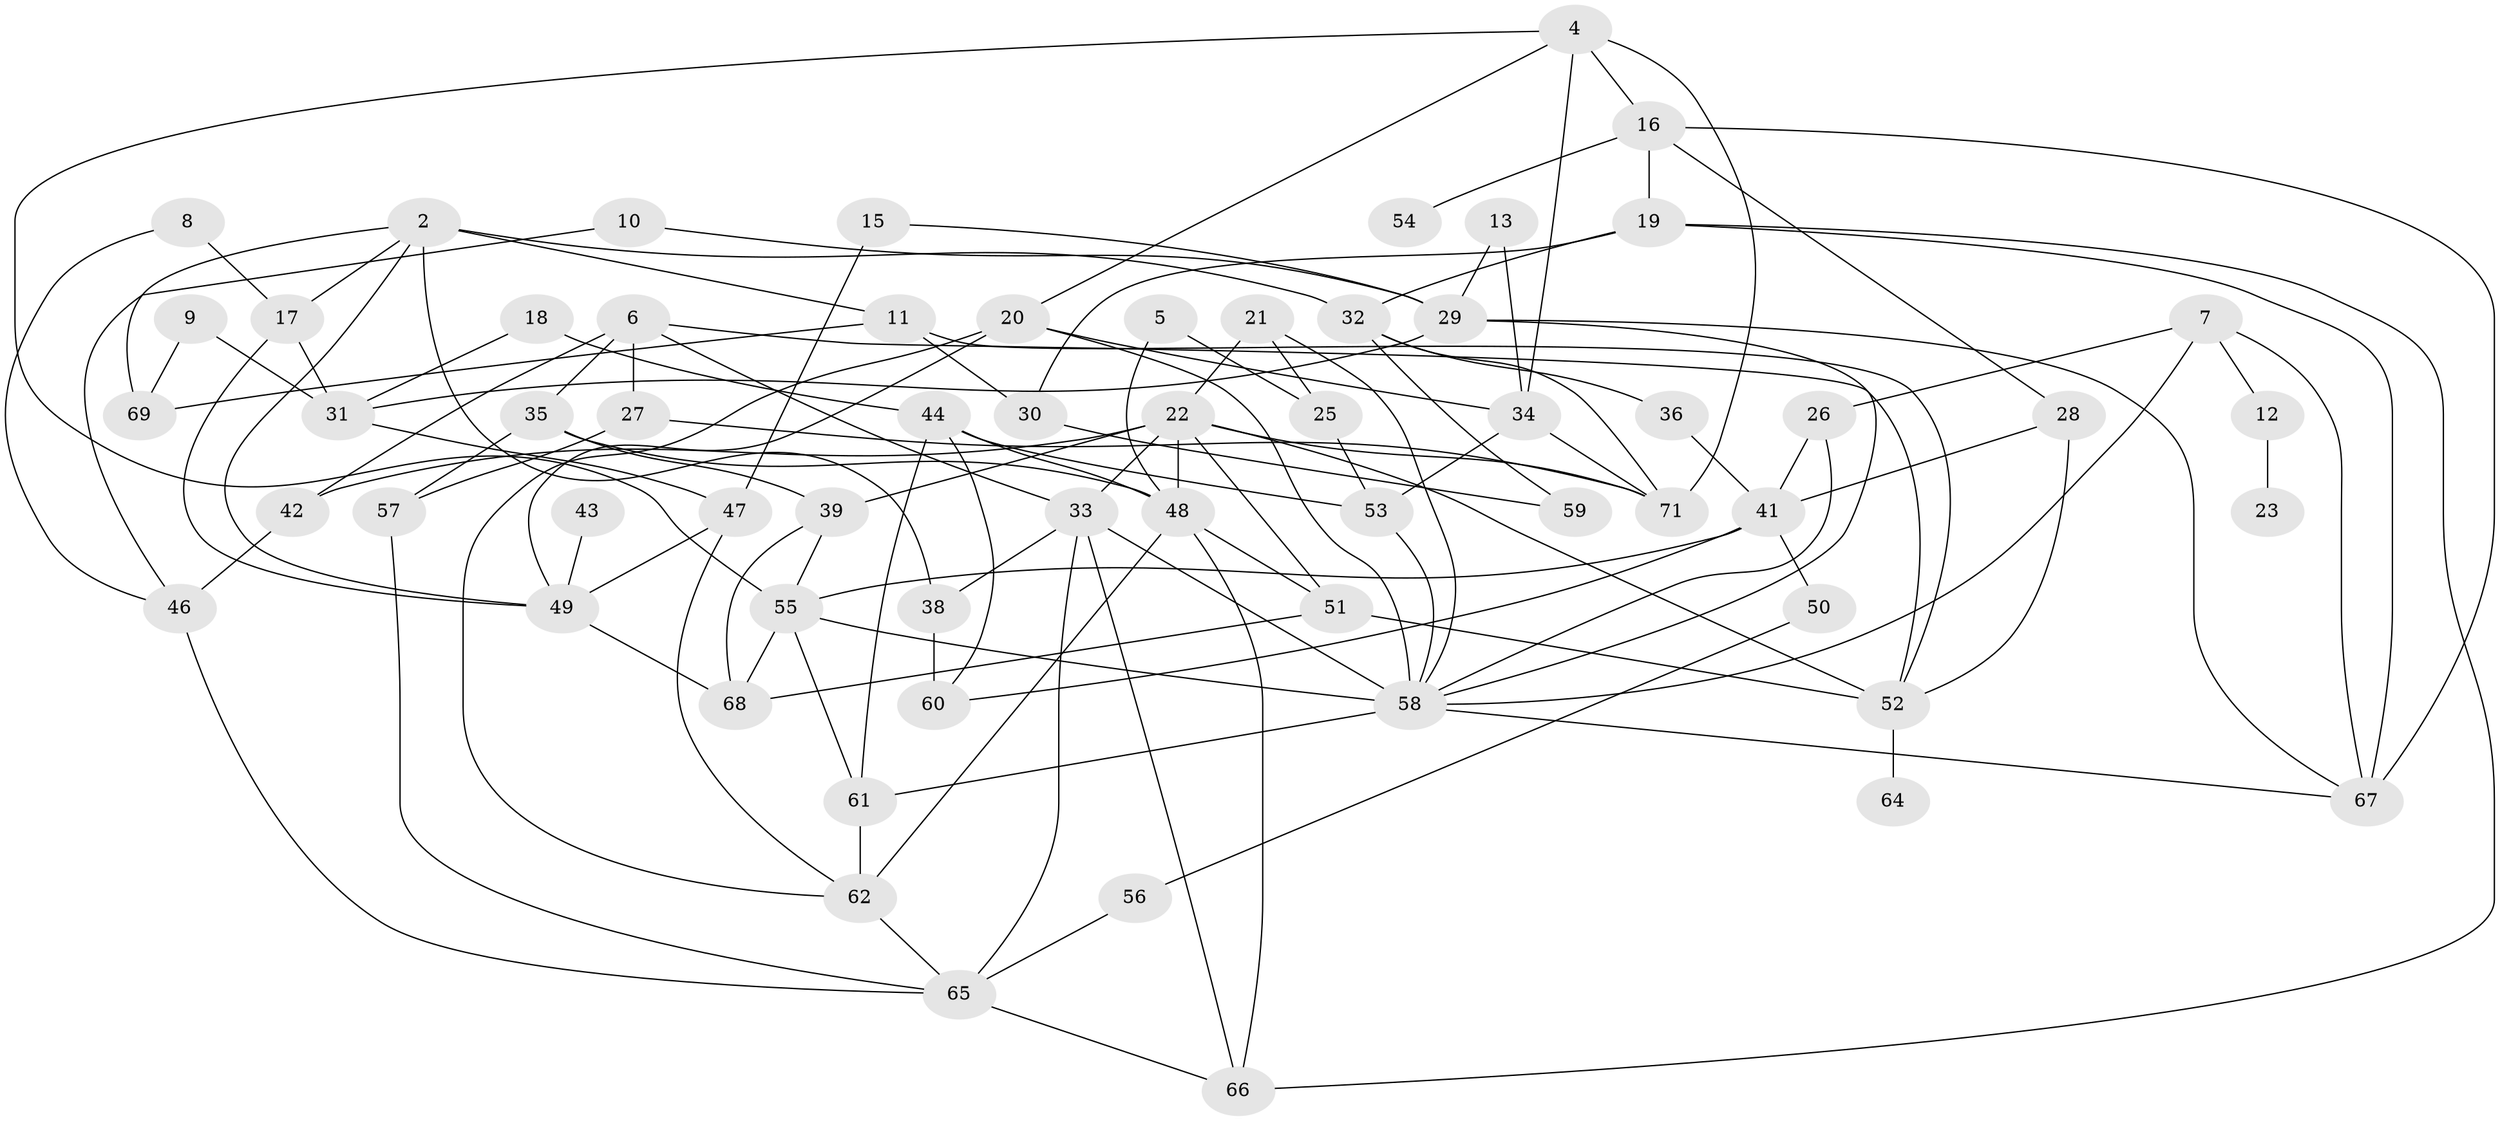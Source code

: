 // original degree distribution, {1: 0.15602836879432624, 2: 0.28368794326241137, 6: 0.02127659574468085, 5: 0.0851063829787234, 3: 0.2198581560283688, 4: 0.14893617021276595, 0: 0.05673758865248227, 7: 0.02127659574468085, 8: 0.0070921985815602835}
// Generated by graph-tools (version 1.1) at 2025/00/03/09/25 03:00:52]
// undirected, 62 vertices, 121 edges
graph export_dot {
graph [start="1"]
  node [color=gray90,style=filled];
  2;
  4;
  5;
  6;
  7;
  8;
  9;
  10;
  11;
  12;
  13;
  15;
  16;
  17;
  18;
  19;
  20;
  21;
  22;
  23;
  25;
  26;
  27;
  28;
  29;
  30;
  31;
  32;
  33;
  34;
  35;
  36;
  38;
  39;
  41;
  42;
  43;
  44;
  46;
  47;
  48;
  49;
  50;
  51;
  52;
  53;
  54;
  55;
  56;
  57;
  58;
  59;
  60;
  61;
  62;
  64;
  65;
  66;
  67;
  68;
  69;
  71;
  2 -- 11 [weight=1.0];
  2 -- 17 [weight=1.0];
  2 -- 32 [weight=1.0];
  2 -- 38 [weight=1.0];
  2 -- 49 [weight=1.0];
  2 -- 69 [weight=1.0];
  4 -- 16 [weight=1.0];
  4 -- 20 [weight=1.0];
  4 -- 34 [weight=1.0];
  4 -- 55 [weight=1.0];
  4 -- 71 [weight=1.0];
  5 -- 25 [weight=1.0];
  5 -- 48 [weight=1.0];
  6 -- 27 [weight=1.0];
  6 -- 33 [weight=1.0];
  6 -- 35 [weight=1.0];
  6 -- 42 [weight=1.0];
  6 -- 52 [weight=1.0];
  7 -- 12 [weight=1.0];
  7 -- 26 [weight=1.0];
  7 -- 58 [weight=1.0];
  7 -- 67 [weight=1.0];
  8 -- 17 [weight=1.0];
  8 -- 46 [weight=1.0];
  9 -- 31 [weight=1.0];
  9 -- 69 [weight=1.0];
  10 -- 29 [weight=1.0];
  10 -- 46 [weight=1.0];
  11 -- 30 [weight=1.0];
  11 -- 52 [weight=1.0];
  11 -- 69 [weight=1.0];
  12 -- 23 [weight=1.0];
  13 -- 29 [weight=1.0];
  13 -- 34 [weight=1.0];
  15 -- 29 [weight=1.0];
  15 -- 47 [weight=1.0];
  16 -- 19 [weight=1.0];
  16 -- 28 [weight=1.0];
  16 -- 54 [weight=1.0];
  16 -- 67 [weight=1.0];
  17 -- 31 [weight=1.0];
  17 -- 49 [weight=1.0];
  18 -- 31 [weight=1.0];
  18 -- 44 [weight=1.0];
  19 -- 30 [weight=1.0];
  19 -- 32 [weight=1.0];
  19 -- 66 [weight=1.0];
  19 -- 67 [weight=2.0];
  20 -- 34 [weight=1.0];
  20 -- 49 [weight=1.0];
  20 -- 58 [weight=1.0];
  20 -- 62 [weight=1.0];
  21 -- 22 [weight=1.0];
  21 -- 25 [weight=1.0];
  21 -- 58 [weight=1.0];
  22 -- 33 [weight=2.0];
  22 -- 39 [weight=1.0];
  22 -- 42 [weight=1.0];
  22 -- 48 [weight=1.0];
  22 -- 51 [weight=1.0];
  22 -- 52 [weight=1.0];
  22 -- 71 [weight=1.0];
  25 -- 53 [weight=1.0];
  26 -- 41 [weight=1.0];
  26 -- 58 [weight=1.0];
  27 -- 57 [weight=1.0];
  27 -- 71 [weight=1.0];
  28 -- 41 [weight=1.0];
  28 -- 52 [weight=1.0];
  29 -- 31 [weight=1.0];
  29 -- 58 [weight=1.0];
  29 -- 67 [weight=1.0];
  30 -- 59 [weight=1.0];
  31 -- 47 [weight=1.0];
  32 -- 36 [weight=1.0];
  32 -- 59 [weight=1.0];
  32 -- 71 [weight=1.0];
  33 -- 38 [weight=1.0];
  33 -- 58 [weight=1.0];
  33 -- 65 [weight=1.0];
  33 -- 66 [weight=1.0];
  34 -- 53 [weight=1.0];
  34 -- 71 [weight=1.0];
  35 -- 39 [weight=1.0];
  35 -- 48 [weight=1.0];
  35 -- 57 [weight=1.0];
  36 -- 41 [weight=1.0];
  38 -- 60 [weight=1.0];
  39 -- 55 [weight=1.0];
  39 -- 68 [weight=1.0];
  41 -- 50 [weight=1.0];
  41 -- 55 [weight=1.0];
  41 -- 60 [weight=1.0];
  42 -- 46 [weight=1.0];
  43 -- 49 [weight=1.0];
  44 -- 48 [weight=1.0];
  44 -- 53 [weight=1.0];
  44 -- 60 [weight=1.0];
  44 -- 61 [weight=1.0];
  46 -- 65 [weight=1.0];
  47 -- 49 [weight=1.0];
  47 -- 62 [weight=1.0];
  48 -- 51 [weight=1.0];
  48 -- 62 [weight=1.0];
  48 -- 66 [weight=1.0];
  49 -- 68 [weight=1.0];
  50 -- 56 [weight=1.0];
  51 -- 52 [weight=1.0];
  51 -- 68 [weight=1.0];
  52 -- 64 [weight=1.0];
  53 -- 58 [weight=1.0];
  55 -- 58 [weight=1.0];
  55 -- 61 [weight=1.0];
  55 -- 68 [weight=1.0];
  56 -- 65 [weight=1.0];
  57 -- 65 [weight=1.0];
  58 -- 61 [weight=1.0];
  58 -- 67 [weight=1.0];
  61 -- 62 [weight=1.0];
  62 -- 65 [weight=1.0];
  65 -- 66 [weight=1.0];
}
